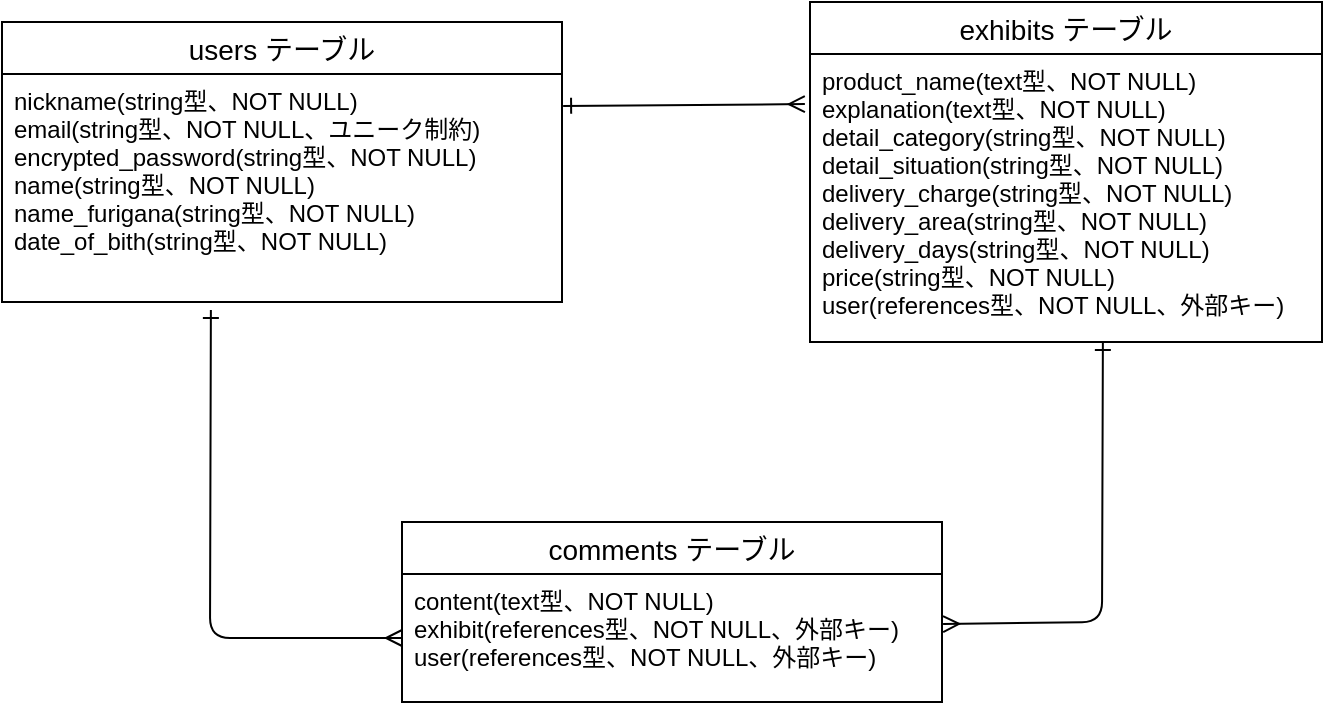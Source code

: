 <mxfile>
    <diagram id="HnrMPz1S0yKaiQ4Pj_EJ" name="ページ1">
        <mxGraphModel dx="728" dy="680" grid="1" gridSize="10" guides="1" tooltips="1" connect="1" arrows="1" fold="1" page="1" pageScale="1" pageWidth="827" pageHeight="1169" math="0" shadow="0">
            <root>
                <mxCell id="0"/>
                <mxCell id="1" parent="0"/>
                <mxCell id="2" value="users テーブル" style="swimlane;fontStyle=0;childLayout=stackLayout;horizontal=1;startSize=26;horizontalStack=0;resizeParent=1;resizeParentMax=0;resizeLast=0;collapsible=1;marginBottom=0;align=center;fontSize=14;" vertex="1" parent="1">
                    <mxGeometry x="10" y="170" width="280" height="140" as="geometry"/>
                </mxCell>
                <mxCell id="3" value="nickname(string型、NOT NULL)&#10;email(string型、NOT NULL、ユニーク制約)&#10;encrypted_password(string型、NOT NULL)&#10;name(string型、NOT NULL)&#10;name_furigana(string型、NOT NULL)&#10;date_of_bith(string型、NOT NULL)&#10;" style="text;strokeColor=none;fillColor=none;spacingLeft=4;spacingRight=4;overflow=hidden;rotatable=0;points=[[0,0.5],[1,0.5]];portConstraint=eastwest;fontSize=12;" vertex="1" parent="2">
                    <mxGeometry y="26" width="280" height="114" as="geometry"/>
                </mxCell>
                <mxCell id="6" value="exhibits テーブル" style="swimlane;fontStyle=0;childLayout=stackLayout;horizontal=1;startSize=26;horizontalStack=0;resizeParent=1;resizeParentMax=0;resizeLast=0;collapsible=1;marginBottom=0;align=center;fontSize=14;" vertex="1" parent="1">
                    <mxGeometry x="414" y="160" width="256" height="170" as="geometry"/>
                </mxCell>
                <mxCell id="7" value="product_name(text型、NOT NULL)&#10;explanation(text型、NOT NULL)&#10;detail_category(string型、NOT NULL)&#10;detail_situation(string型、NOT NULL)&#10;delivery_charge(string型、NOT NULL)&#10;delivery_area(string型、NOT NULL)&#10;delivery_days(string型、NOT NULL)&#10;price(string型、NOT NULL)&#10;user(references型、NOT NULL、外部キー)" style="text;strokeColor=none;fillColor=none;spacingLeft=4;spacingRight=4;overflow=hidden;rotatable=0;points=[[0,0.5],[1,0.5]];portConstraint=eastwest;fontSize=12;" vertex="1" parent="6">
                    <mxGeometry y="26" width="256" height="144" as="geometry"/>
                </mxCell>
                <mxCell id="23" value="comments テーブル" style="swimlane;fontStyle=0;childLayout=stackLayout;horizontal=1;startSize=26;horizontalStack=0;resizeParent=1;resizeParentMax=0;resizeLast=0;collapsible=1;marginBottom=0;align=center;fontSize=14;" vertex="1" parent="1">
                    <mxGeometry x="210" y="420" width="270" height="90" as="geometry"/>
                </mxCell>
                <mxCell id="24" value="content(text型、NOT NULL)&#10;exhibit(references型、NOT NULL、外部キー)&#10;user(references型、NOT NULL、外部キー)" style="text;strokeColor=none;fillColor=none;spacingLeft=4;spacingRight=4;overflow=hidden;rotatable=0;points=[[0,0.5],[1,0.5]];portConstraint=eastwest;fontSize=12;" vertex="1" parent="23">
                    <mxGeometry y="26" width="270" height="64" as="geometry"/>
                </mxCell>
                <mxCell id="32" style="edgeStyle=none;html=1;exitX=1.002;exitY=0.14;exitDx=0;exitDy=0;entryX=-0.01;entryY=0.174;entryDx=0;entryDy=0;entryPerimeter=0;endArrow=ERmany;endFill=0;startArrow=ERone;startFill=0;exitPerimeter=0;" edge="1" parent="1" source="3" target="7">
                    <mxGeometry relative="1" as="geometry"/>
                </mxCell>
                <mxCell id="33" style="edgeStyle=none;html=1;exitX=0;exitY=0.5;exitDx=0;exitDy=0;entryX=0.373;entryY=1.035;entryDx=0;entryDy=0;entryPerimeter=0;startArrow=ERmany;startFill=0;endArrow=ERone;endFill=0;" edge="1" parent="1" source="24" target="3">
                    <mxGeometry relative="1" as="geometry">
                        <Array as="points">
                            <mxPoint x="114" y="478"/>
                        </Array>
                    </mxGeometry>
                </mxCell>
                <mxCell id="34" style="edgeStyle=none;html=1;exitX=1.002;exitY=0.391;exitDx=0;exitDy=0;entryX=0.373;entryY=1.035;entryDx=0;entryDy=0;entryPerimeter=0;startArrow=ERmany;startFill=0;endArrow=ERone;endFill=0;exitPerimeter=0;" edge="1" parent="1" source="24">
                    <mxGeometry relative="1" as="geometry">
                        <mxPoint x="656" y="494.01" as="sourcePoint"/>
                        <mxPoint x="560.44" y="330" as="targetPoint"/>
                        <Array as="points">
                            <mxPoint x="560" y="470"/>
                        </Array>
                    </mxGeometry>
                </mxCell>
            </root>
        </mxGraphModel>
    </diagram>
</mxfile>